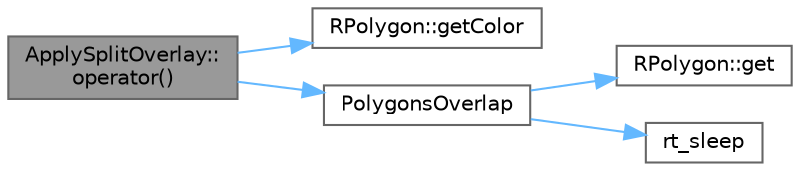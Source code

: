 digraph "ApplySplitOverlay::operator()"
{
 // LATEX_PDF_SIZE
  bgcolor="transparent";
  edge [fontname=Helvetica,fontsize=10,labelfontname=Helvetica,labelfontsize=10];
  node [fontname=Helvetica,fontsize=10,shape=box,height=0.2,width=0.4];
  rankdir="LR";
  Node1 [id="Node000001",label="ApplySplitOverlay::\loperator()",height=0.2,width=0.4,color="gray40", fillcolor="grey60", style="filled", fontcolor="black",tooltip="functor for columnar parallel version"];
  Node1 -> Node2 [id="edge5_Node000001_Node000002",color="steelblue1",style="solid",tooltip=" "];
  Node2 [id="Node000002",label="RPolygon::getColor",height=0.2,width=0.4,color="grey40", fillcolor="white", style="filled",URL="$class_r_polygon.html#ad3639c73eb8d7eec73d2528dee2c47fe",tooltip=" "];
  Node1 -> Node3 [id="edge6_Node000001_Node000003",color="steelblue1",style="solid",tooltip=" "];
  Node3 [id="Node000003",label="PolygonsOverlap",height=0.2,width=0.4,color="grey40", fillcolor="white", style="filled",URL="$rpolygon_8h.html#a881a38a414b2ea25c9522bf7749cc390",tooltip=" "];
  Node3 -> Node4 [id="edge7_Node000003_Node000004",color="steelblue1",style="solid",tooltip=" "];
  Node4 [id="Node000004",label="RPolygon::get",height=0.2,width=0.4,color="grey40", fillcolor="white", style="filled",URL="$class_r_polygon.html#a8bc2ddc8f8defc5181cc46e10fe7381b",tooltip=" "];
  Node3 -> Node5 [id="edge8_Node000003_Node000005",color="steelblue1",style="solid",tooltip=" "];
  Node5 [id="Node000005",label="rt_sleep",height=0.2,width=0.4,color="grey40", fillcolor="white", style="filled",URL="$basics_8h.html#a945c917663948257d063fef3e3c91296",tooltip=" "];
}
